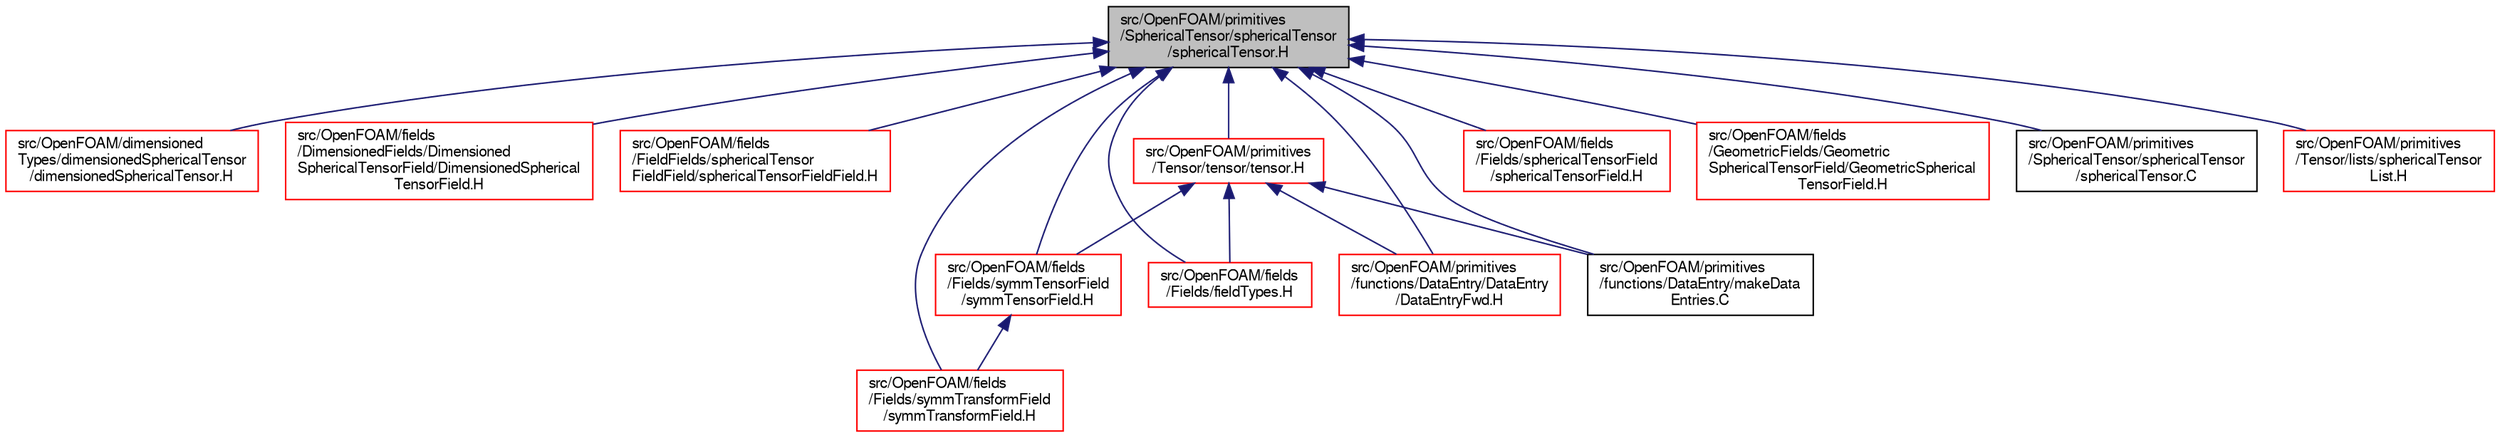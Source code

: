 digraph "src/OpenFOAM/primitives/SphericalTensor/sphericalTensor/sphericalTensor.H"
{
  bgcolor="transparent";
  edge [fontname="FreeSans",fontsize="10",labelfontname="FreeSans",labelfontsize="10"];
  node [fontname="FreeSans",fontsize="10",shape=record];
  Node47 [label="src/OpenFOAM/primitives\l/SphericalTensor/sphericalTensor\l/sphericalTensor.H",height=0.2,width=0.4,color="black", fillcolor="grey75", style="filled", fontcolor="black"];
  Node47 -> Node48 [dir="back",color="midnightblue",fontsize="10",style="solid",fontname="FreeSans"];
  Node48 [label="src/OpenFOAM/dimensioned\lTypes/dimensionedSphericalTensor\l/dimensionedSphericalTensor.H",height=0.2,width=0.4,color="red",URL="$a09356.html"];
  Node47 -> Node1763 [dir="back",color="midnightblue",fontsize="10",style="solid",fontname="FreeSans"];
  Node1763 [label="src/OpenFOAM/fields\l/DimensionedFields/Dimensioned\lSphericalTensorField/DimensionedSpherical\lTensorField.H",height=0.2,width=0.4,color="red",URL="$a09455.html",tooltip="Specialisation of DimensionedField<T, GeoMesh> for sphericalTensor. "];
  Node47 -> Node1768 [dir="back",color="midnightblue",fontsize="10",style="solid",fontname="FreeSans"];
  Node1768 [label="src/OpenFOAM/fields\l/FieldFields/sphericalTensor\lFieldField/sphericalTensorFieldField.H",height=0.2,width=0.4,color="red",URL="$a09509.html",tooltip="Specialisation of FieldField<Field, T> for sphericalTensor. "];
  Node47 -> Node1780 [dir="back",color="midnightblue",fontsize="10",style="solid",fontname="FreeSans"];
  Node1780 [label="src/OpenFOAM/fields\l/Fields/fieldTypes.H",height=0.2,width=0.4,color="red",URL="$a09608.html",tooltip="Include the header files for all the primitive types that Fields are instantiated for..."];
  Node47 -> Node4335 [dir="back",color="midnightblue",fontsize="10",style="solid",fontname="FreeSans"];
  Node4335 [label="src/OpenFOAM/fields\l/Fields/sphericalTensorField\l/sphericalTensorField.H",height=0.2,width=0.4,color="red",URL="$a09674.html"];
  Node47 -> Node4420 [dir="back",color="midnightblue",fontsize="10",style="solid",fontname="FreeSans"];
  Node4420 [label="src/OpenFOAM/fields\l/Fields/symmTensorField\l/symmTensorField.H",height=0.2,width=0.4,color="red",URL="$a09692.html"];
  Node4420 -> Node4426 [dir="back",color="midnightblue",fontsize="10",style="solid",fontname="FreeSans"];
  Node4426 [label="src/OpenFOAM/fields\l/Fields/symmTransformField\l/symmTransformField.H",height=0.2,width=0.4,color="red",URL="$a09710.html"];
  Node47 -> Node4426 [dir="back",color="midnightblue",fontsize="10",style="solid",fontname="FreeSans"];
  Node47 -> Node1742 [dir="back",color="midnightblue",fontsize="10",style="solid",fontname="FreeSans"];
  Node1742 [label="src/OpenFOAM/fields\l/GeometricFields/Geometric\lSphericalTensorField/GeometricSpherical\lTensorField.H",height=0.2,width=0.4,color="red",URL="$a09857.html",tooltip="SphericalTensor specific part of the implementation of GeometricField. "];
  Node47 -> Node4428 [dir="back",color="midnightblue",fontsize="10",style="solid",fontname="FreeSans"];
  Node4428 [label="src/OpenFOAM/primitives\l/functions/DataEntry/DataEntry\l/DataEntryFwd.H",height=0.2,width=0.4,color="red",URL="$a12245.html"];
  Node47 -> Node4432 [dir="back",color="midnightblue",fontsize="10",style="solid",fontname="FreeSans"];
  Node4432 [label="src/OpenFOAM/primitives\l/functions/DataEntry/makeData\lEntries.C",height=0.2,width=0.4,color="black",URL="$a12254.html"];
  Node47 -> Node4433 [dir="back",color="midnightblue",fontsize="10",style="solid",fontname="FreeSans"];
  Node4433 [label="src/OpenFOAM/primitives\l/SphericalTensor/sphericalTensor\l/sphericalTensor.C",height=0.2,width=0.4,color="black",URL="$a12557.html"];
  Node47 -> Node4434 [dir="back",color="midnightblue",fontsize="10",style="solid",fontname="FreeSans"];
  Node4434 [label="src/OpenFOAM/primitives\l/Tensor/lists/sphericalTensor\lList.H",height=0.2,width=0.4,color="red",URL="$a12737.html"];
  Node47 -> Node4436 [dir="back",color="midnightblue",fontsize="10",style="solid",fontname="FreeSans"];
  Node4436 [label="src/OpenFOAM/primitives\l/Tensor/tensor/tensor.H",height=0.2,width=0.4,color="red",URL="$a12755.html"];
  Node4436 -> Node1780 [dir="back",color="midnightblue",fontsize="10",style="solid",fontname="FreeSans"];
  Node4436 -> Node4420 [dir="back",color="midnightblue",fontsize="10",style="solid",fontname="FreeSans"];
  Node4436 -> Node4428 [dir="back",color="midnightblue",fontsize="10",style="solid",fontname="FreeSans"];
  Node4436 -> Node4432 [dir="back",color="midnightblue",fontsize="10",style="solid",fontname="FreeSans"];
}
